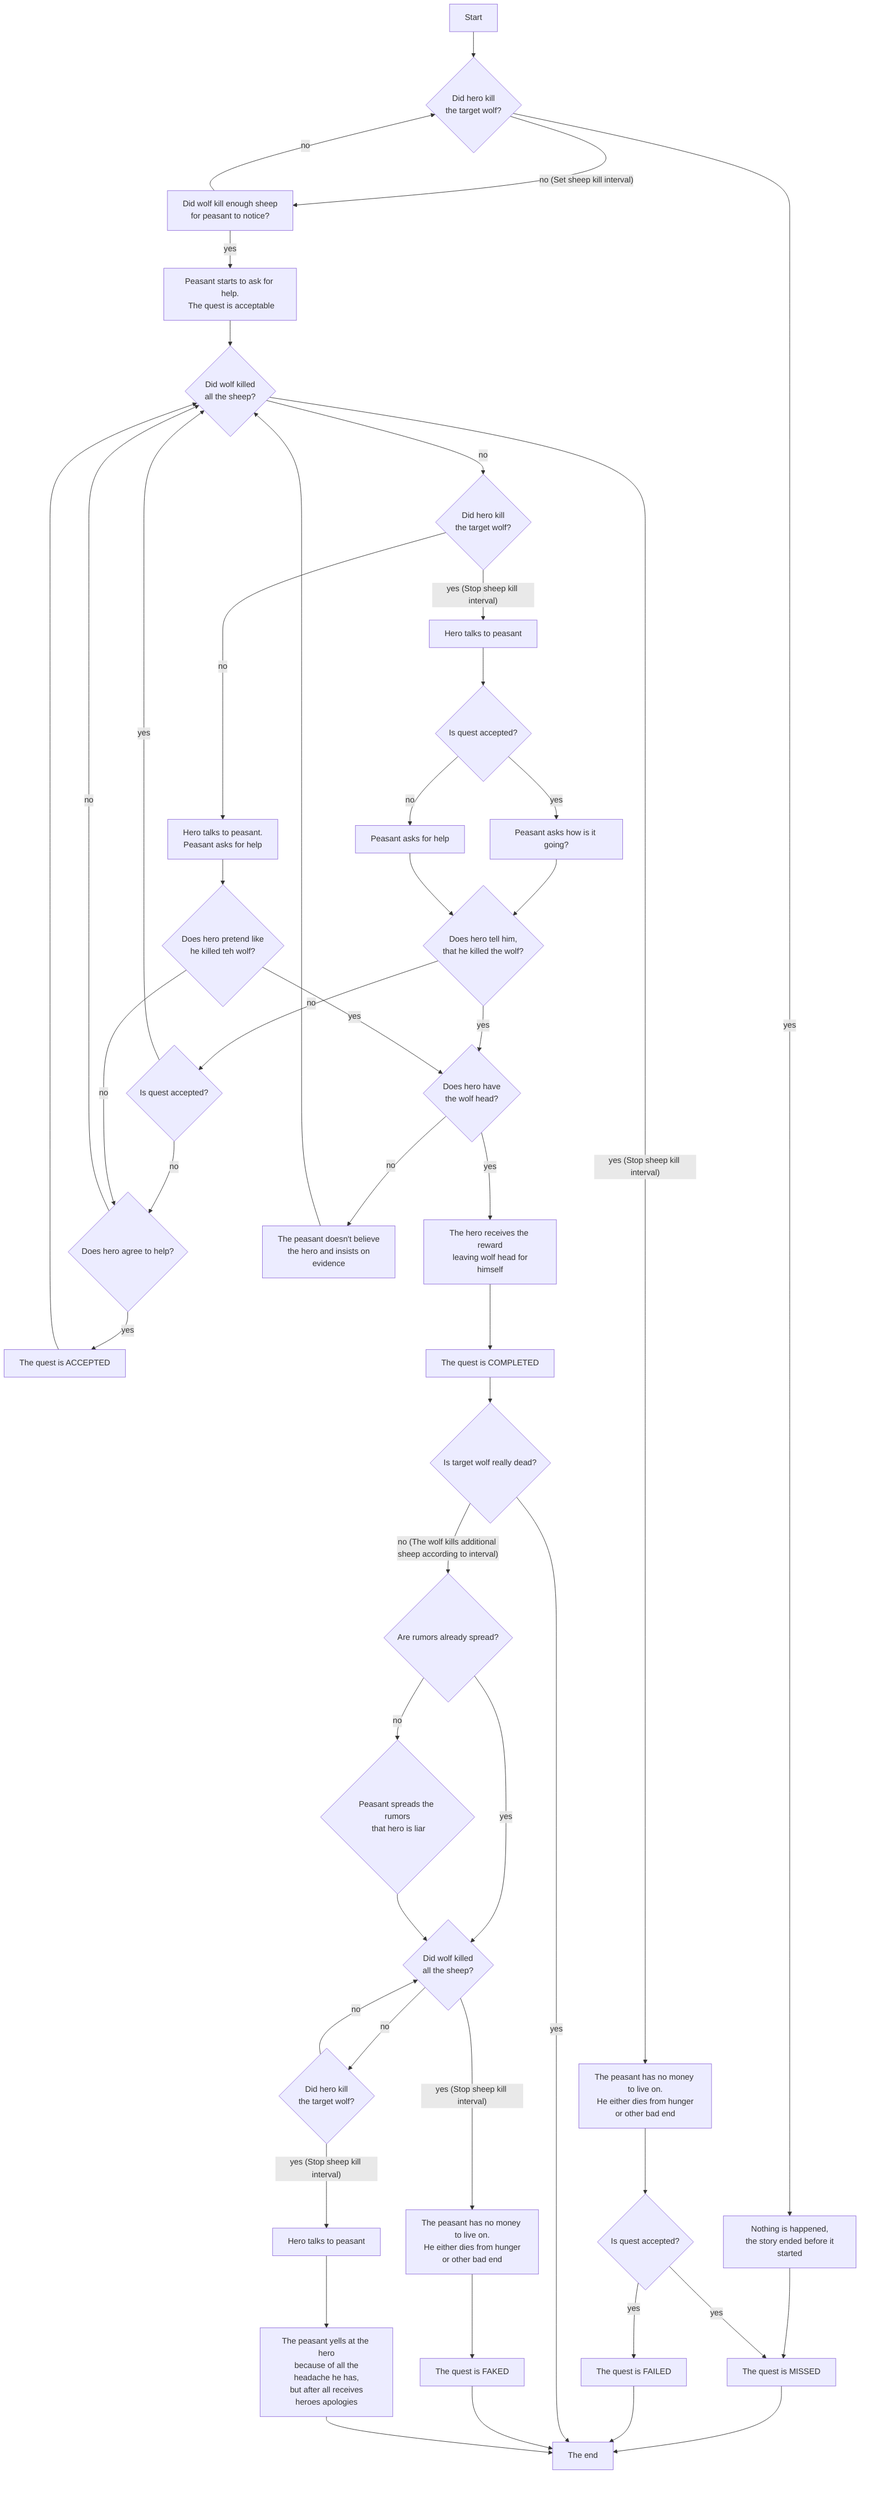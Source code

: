 flowchart TD
	start["Start"]
	did_hero_kill_the_target_wolf_1{"Did hero kill<br/> the target wolf?"}
	nothing_is_happened["Nothing is happened,<br/> the story ended before it started"]
	quest_is_missed["The quest is MISSED"]
	finish["The end"]
	did_wolf_kill_enough_sheep_for_peasant_to_notice["Did wolf kill enough sheep<br/> for peasant to notice?"]
	peasant_starts_to_ask_for_help["Peasant starts to ask for help.<br/> The quest is acceptable"]
	did_wolf_killed_all_sheep_1{"Did wolf killed<br/> all the sheep?"}
	peasant_has_no_money_to_live_on_1["The peasant has no money to live on.<br/> He either dies from hunger or other bad end"]
	is_quest_accepted_1{"Is quest accepted?"}
	quest_is_failed["The quest is FAILED"]
	did_hero_kill_the_target_wolf_2{"Did hero kill<br/> the target wolf?"}
	hero_talks_to_peasant_1["Hero talks to peasant"]
	is_quest_accepted_2{"Is quest accepted?"}
	peasant_asks_how_is_it_going["Peasant asks how is it going?"]
	peasant_asks_for_help_1["Peasant asks for help"]
	does_hero_tell_him_that_he_killed_the_wolf{"Does hero tell him,<br/> that he killed the wolf?"}
	does_hero_have_wolf_head{"Does hero have<br/> the wolf head?"}
	is_quest_accepted_3{"Is quest accepted?"}
	does_hero_agree_to_help{"Does hero agree to help?"}
	peasant_asks_for_help_2["Hero talks to peasant.<br/> Peasant asks for help"]
	does_hero_pretend_killing_wolf{"Does hero pretend like<br/> he killed teh wolf?"}
	quest_is_accepted["The quest is ACCEPTED"]
	hero_receives_reward["The hero receives the reward<br/> leaving wolf head for himself"]
	quest_is_completed["The quest is COMPLETED"]
	peasant_doesnt_believe["The peasant doesn't believe<br/> the hero and insists on evidence"]
	is_target_wolf_really_dead{"Is target wolf really dead?"}
	are_rumors_already_spread{"Are rumors already spread?"}
	did_wolf_killed_all_sheep_2{"Did wolf killed<br/> all the sheep?"}
	peasant_spreads_rumors{"Peasant spreads the rumors<br/> that hero is liar"}
	peasant_has_no_money_to_live_on_2["The peasant has no money to live on.<br/> He either dies from hunger or other bad end"]
	quest_is_faked["The quest is FAKED"]
	did_hero_kill_the_target_wolf_3{"Did hero kill<br/> the target wolf?"}
	hero_talks_to_peasant_2["Hero talks to peasant"]
	peasant_yells_at_hero["The peasant yells at the hero<br/> because of all the headache he has,<br/> but after all receives heroes apologies"]

	start --> did_hero_kill_the_target_wolf_1
	did_hero_kill_the_target_wolf_1 -- yes --> nothing_is_happened
	nothing_is_happened --> quest_is_missed
	quest_is_missed --> finish
	did_hero_kill_the_target_wolf_1 -- "no (Set sheep kill interval)" --> did_wolf_kill_enough_sheep_for_peasant_to_notice
	did_wolf_kill_enough_sheep_for_peasant_to_notice -- no --> did_hero_kill_the_target_wolf_1
	did_wolf_kill_enough_sheep_for_peasant_to_notice -- yes --> peasant_starts_to_ask_for_help
	peasant_starts_to_ask_for_help --> did_wolf_killed_all_sheep_1
	did_wolf_killed_all_sheep_1 -- "yes (Stop sheep kill interval)" --> peasant_has_no_money_to_live_on_1
	peasant_has_no_money_to_live_on_1 --> is_quest_accepted_1
	is_quest_accepted_1 -- yes --> quest_is_failed
	quest_is_failed --> finish
	is_quest_accepted_1 -- yes --> quest_is_missed
	did_wolf_killed_all_sheep_1 -- no --> did_hero_kill_the_target_wolf_2
	did_hero_kill_the_target_wolf_2 -- "yes (Stop sheep kill interval)" --> hero_talks_to_peasant_1
	hero_talks_to_peasant_1 --> is_quest_accepted_2
	is_quest_accepted_2 -- yes --> peasant_asks_how_is_it_going
	peasant_asks_how_is_it_going --> does_hero_tell_him_that_he_killed_the_wolf
	is_quest_accepted_2 -- no --> peasant_asks_for_help_1
	peasant_asks_for_help_1 --> does_hero_tell_him_that_he_killed_the_wolf
	does_hero_tell_him_that_he_killed_the_wolf -- yes --> does_hero_have_wolf_head
	does_hero_tell_him_that_he_killed_the_wolf -- no --> 	is_quest_accepted_3
	is_quest_accepted_3 -- no --> does_hero_agree_to_help
	is_quest_accepted_3 -- yes --> did_wolf_killed_all_sheep_1
	did_hero_kill_the_target_wolf_2 -- no --> peasant_asks_for_help_2
	peasant_asks_for_help_2 --> does_hero_pretend_killing_wolf
	does_hero_pretend_killing_wolf -- yes --> does_hero_have_wolf_head
	does_hero_pretend_killing_wolf -- no --> does_hero_agree_to_help
	does_hero_agree_to_help -- no --> did_wolf_killed_all_sheep_1
	does_hero_agree_to_help -- yes --> quest_is_accepted
	quest_is_accepted --> did_wolf_killed_all_sheep_1
	does_hero_have_wolf_head -- yes --> hero_receives_reward
	hero_receives_reward --> quest_is_completed
	does_hero_have_wolf_head -- no --> peasant_doesnt_believe
	peasant_doesnt_believe --> did_wolf_killed_all_sheep_1
	quest_is_completed --> is_target_wolf_really_dead
	is_target_wolf_really_dead -- yes --> finish
	is_target_wolf_really_dead -- "no (The wolf kills additional sheep according to interval)" --> are_rumors_already_spread
	are_rumors_already_spread -- yes --> did_wolf_killed_all_sheep_2
	are_rumors_already_spread -- no --> peasant_spreads_rumors
	peasant_spreads_rumors --> did_wolf_killed_all_sheep_2
	did_wolf_killed_all_sheep_2 -- "yes (Stop sheep kill interval)" --> peasant_has_no_money_to_live_on_2
	peasant_has_no_money_to_live_on_2 --> quest_is_faked
	quest_is_faked --> finish
	did_wolf_killed_all_sheep_2 -- no --> did_hero_kill_the_target_wolf_3
	did_hero_kill_the_target_wolf_3 -- no --> did_wolf_killed_all_sheep_2
	did_hero_kill_the_target_wolf_3 -- "yes (Stop sheep kill interval)" --> hero_talks_to_peasant_2
	hero_talks_to_peasant_2 --> peasant_yells_at_hero
	peasant_yells_at_hero --> finish
